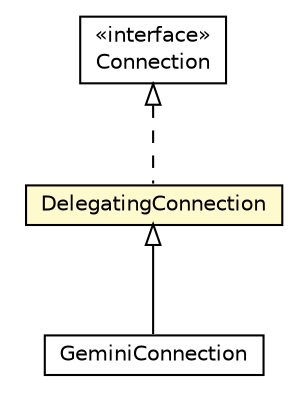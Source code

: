 #!/usr/local/bin/dot
#
# Class diagram 
# Generated by UMLGraph version R5_6_6-8-g8d7759 (http://www.umlgraph.org/)
#

digraph G {
	edge [fontname="Helvetica",fontsize=10,labelfontname="Helvetica",labelfontsize=10];
	node [fontname="Helvetica",fontsize=10,shape=plaintext];
	nodesep=0.25;
	ranksep=0.5;
	// org.dayatang.dsmonitor.GeminiConnection
	c41431 [label=<<table title="org.dayatang.dsmonitor.GeminiConnection" border="0" cellborder="1" cellspacing="0" cellpadding="2" port="p" href="./GeminiConnection.html">
		<tr><td><table border="0" cellspacing="0" cellpadding="1">
<tr><td align="center" balign="center"> GeminiConnection </td></tr>
		</table></td></tr>
		</table>>, URL="./GeminiConnection.html", fontname="Helvetica", fontcolor="black", fontsize=10.0];
	// org.dayatang.dsmonitor.DelegatingConnection
	c41433 [label=<<table title="org.dayatang.dsmonitor.DelegatingConnection" border="0" cellborder="1" cellspacing="0" cellpadding="2" port="p" bgcolor="lemonChiffon" href="./DelegatingConnection.html">
		<tr><td><table border="0" cellspacing="0" cellpadding="1">
<tr><td align="center" balign="center"> DelegatingConnection </td></tr>
		</table></td></tr>
		</table>>, URL="./DelegatingConnection.html", fontname="Helvetica", fontcolor="black", fontsize=10.0];
	//org.dayatang.dsmonitor.GeminiConnection extends org.dayatang.dsmonitor.DelegatingConnection
	c41433:p -> c41431:p [dir=back,arrowtail=empty];
	//org.dayatang.dsmonitor.DelegatingConnection implements java.sql.Connection
	c41472:p -> c41433:p [dir=back,arrowtail=empty,style=dashed];
	// java.sql.Connection
	c41472 [label=<<table title="java.sql.Connection" border="0" cellborder="1" cellspacing="0" cellpadding="2" port="p" href="http://download.oracle.com/javase/7/docs/api/java/sql/Connection.html">
		<tr><td><table border="0" cellspacing="0" cellpadding="1">
<tr><td align="center" balign="center"> &#171;interface&#187; </td></tr>
<tr><td align="center" balign="center"> Connection </td></tr>
		</table></td></tr>
		</table>>, URL="http://download.oracle.com/javase/7/docs/api/java/sql/Connection.html", fontname="Helvetica", fontcolor="black", fontsize=10.0];
}

